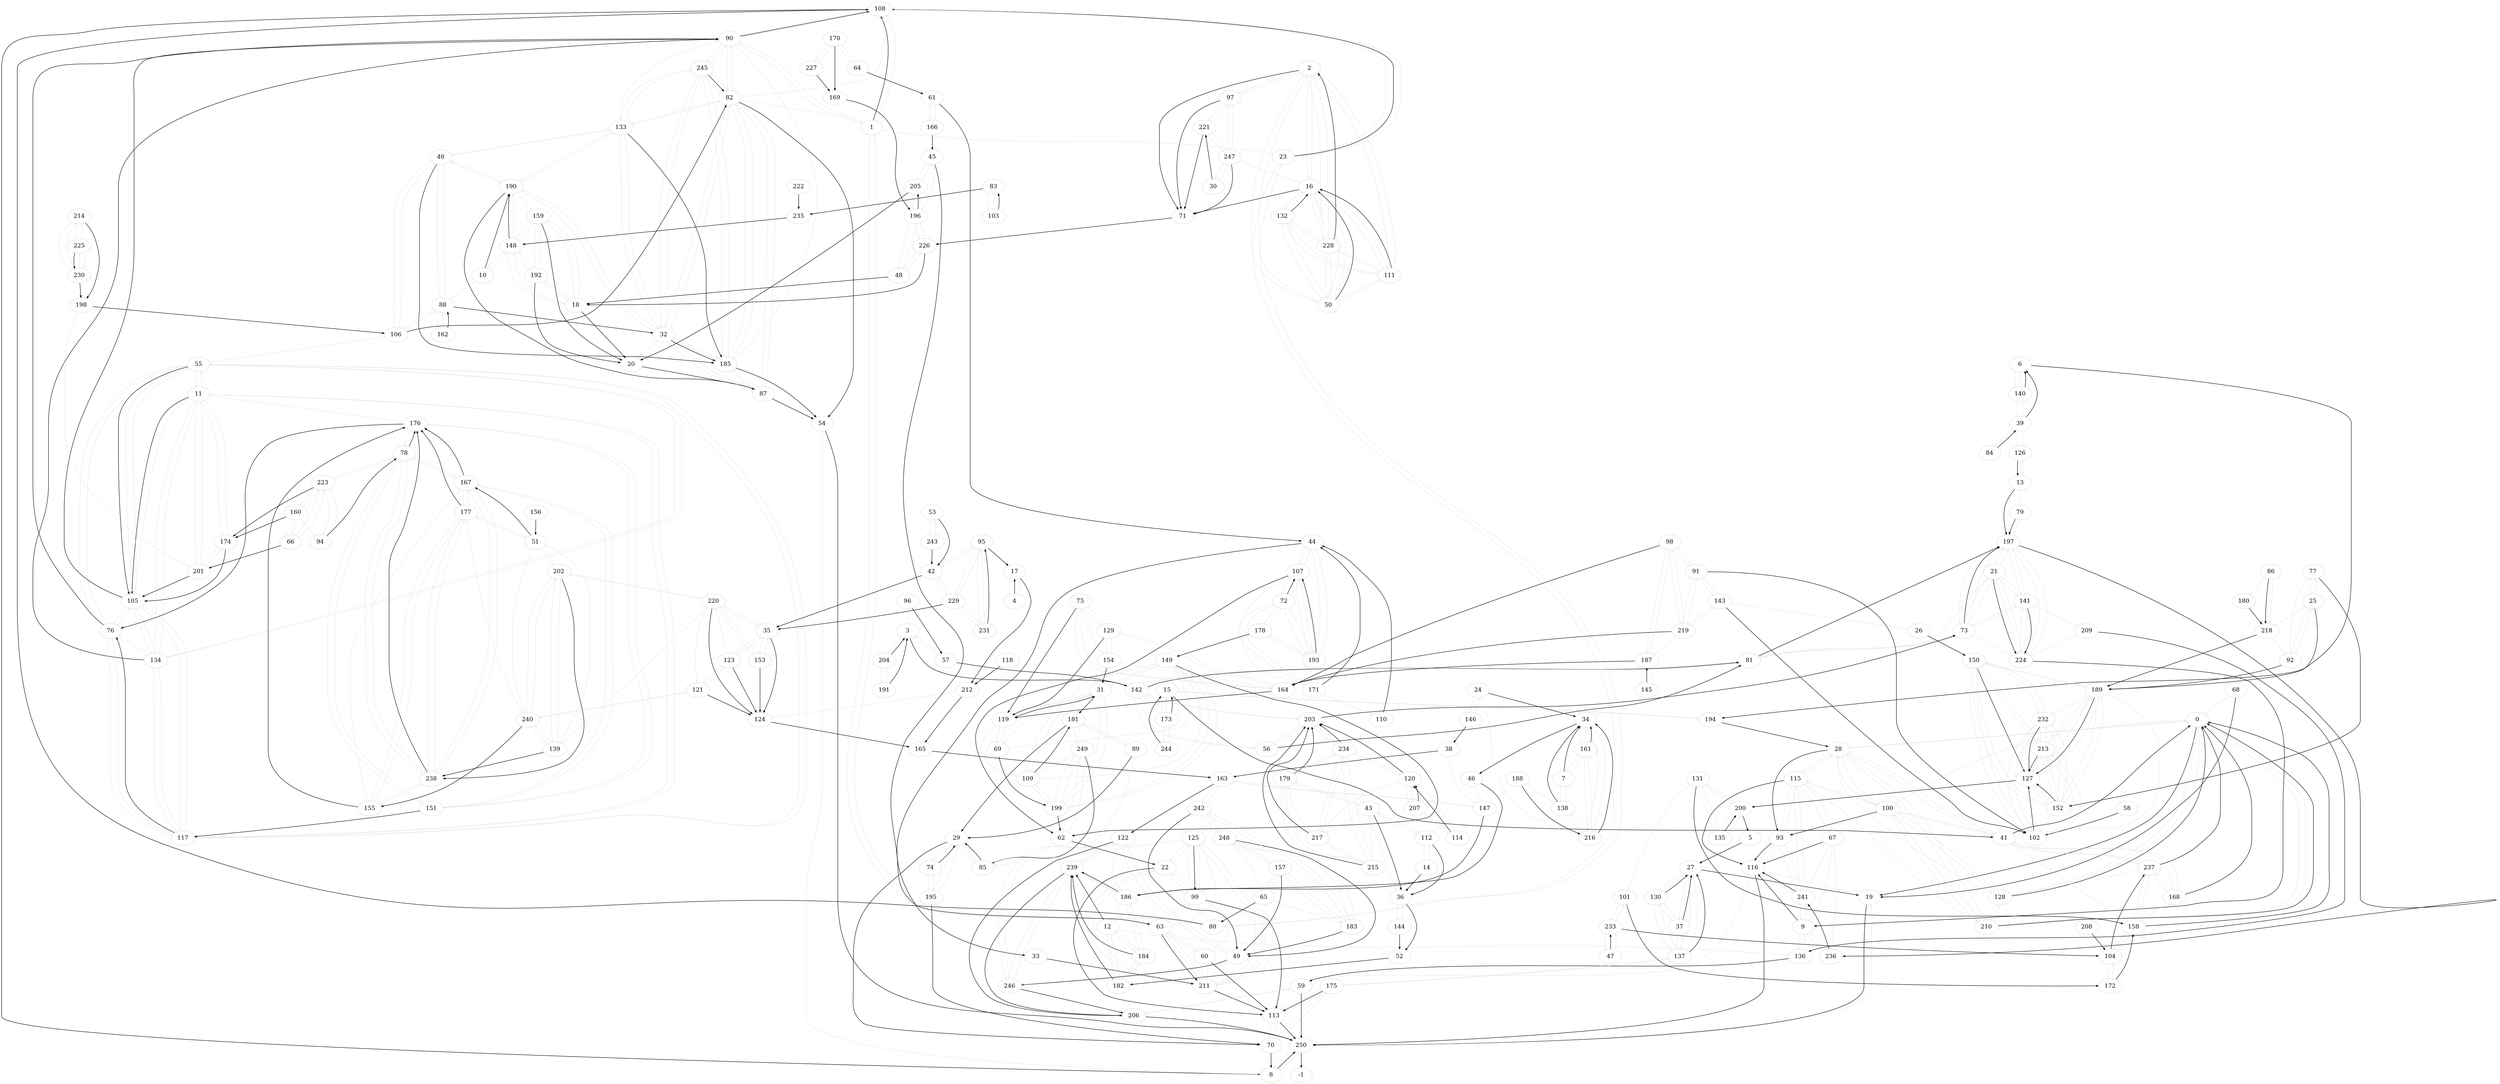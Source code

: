 digraph topology {
	graph [fontsize = 12, outputorder="edgesfirst", size="66.7,66.7"];
	node [color = "/pastel16/3", penwidth = 1];
	edge [fontsize = 10, arrowsize = 0.5];
	0 [label = "0", pos="45.6667,32.3333!"]
	0 -> 19 [color=black, ]
	28 -> 0 [color=lightgrey, arrowhead=empty, penwidth=0.5, label=""]
	68 -> 0 [color=lightgrey, arrowhead=empty, penwidth=0.5, label=""]
	100 -> 0 [color=lightgrey, arrowhead=empty, penwidth=0.5, label=""]
	128 -> 0 [color=lightgrey, arrowhead=empty, penwidth=0.5, label=""]
	210 -> 0 [color=lightgrey, arrowhead=empty, penwidth=0.5, label=""]
	1 [label = "1", pos="21.6667,30.6667!"]
	1 -> 108 [color=black, ]
	80 -> 1 [color=lightgrey, arrowhead=empty, penwidth=0.5, label=""]
	82 -> 1 [color=lightgrey, arrowhead=empty, penwidth=0.5, label=""]
	90 -> 1 [color=lightgrey, arrowhead=empty, penwidth=0.5, label=""]
	2 [label = "2", pos="3.66667,60!"]
	2 -> 71 [color=black, ]
	16 -> 2 [color=lightgrey, arrowhead=empty, penwidth=0.5, label=""]
	50 -> 2 [color=lightgrey, arrowhead=empty, penwidth=0.5, label=""]
	97 -> 2 [color=lightgrey, arrowhead=empty, penwidth=0.5, label=""]
	111 -> 2 [color=lightgrey, arrowhead=empty, penwidth=0.5, label=""]
	228 -> 2 [color=lightgrey, arrowhead=empty, penwidth=0.5, label=""]
	3 [label = "3", pos="61.3333,7.66667!"]
	3 -> 142 [color=black, ]
	57 -> 3 [color=lightgrey, arrowhead=empty, penwidth=0.5, label=""]
	96 -> 3 [color=lightgrey, arrowhead=empty, penwidth=0.5, label=""]
	4 [label = "4", pos="14.3333,1.33333!"]
	4 -> 17 [color=black, ]
	17 -> 4 [color=lightgrey, arrowhead=empty, penwidth=0.5, label=""]
	5 [label = "5", pos="48.6667,41.3333!"]
	5 -> 27 [color=black, ]
	6 [label = "6", pos="56.6667,21.3333!"]
	6 -> 194 [color=black, ]
	140 -> 6 [color=lightgrey, arrowhead=empty, penwidth=0.5, label=""]
	7 [label = "7", pos="33.6667,2.33333!"]
	7 -> 34 [color=black, ]
	138 -> 7 [color=lightgrey, arrowhead=empty, penwidth=0.5, label=""]
	161 -> 7 [color=lightgrey, arrowhead=empty, penwidth=0.5, label=""]
	8 [label = "8", pos="31.6667,34.6667!"]
	8 -> 250 [color=black, ]
	54 -> 8 [color=lightgrey, arrowhead=empty, penwidth=0.5, label=""]
	250 -> 8 [color=lightgrey, arrowhead=empty, penwidth=0.5, label=""]
	9 [label = "9", pos="42.6667,22.3333!"]
	9 -> 116 [color=black, ]
	67 -> 9 [color=lightgrey, arrowhead=empty, penwidth=0.5, label=""]
	136 -> 9 [color=lightgrey, arrowhead=empty, penwidth=0.5, label=""]
	236 -> 9 [color=lightgrey, arrowhead=empty, penwidth=0.5, label=""]
	241 -> 9 [color=lightgrey, arrowhead=empty, penwidth=0.5, label=""]
	10 [label = "10", pos="11.6667,43.6667!"]
	10 -> 190 [color=black, ]
	148 -> 10 [color=lightgrey, arrowhead=empty, penwidth=0.5, label=""]
	11 [label = "11", pos="11,30.3333!"]
	11 -> 105 [color=black, ]
	55 -> 11 [color=lightgrey, arrowhead=empty, penwidth=0.5, label=""]
	117 -> 11 [color=lightgrey, arrowhead=empty, penwidth=0.5, label=""]
	134 -> 11 [color=lightgrey, arrowhead=empty, penwidth=0.5, label=""]
	174 -> 11 [color=lightgrey, arrowhead=empty, penwidth=0.5, label=""]
	201 -> 11 [color=lightgrey, arrowhead=empty, penwidth=0.5, label=""]
	12 [label = "12", pos="36.3333,19.3333!"]
	12 -> 239 [color=black, ]
	182 -> 12 [color=lightgrey, arrowhead=empty, penwidth=0.5, label=""]
	184 -> 12 [color=lightgrey, arrowhead=empty, penwidth=0.5, label=""]
	186 -> 12 [color=lightgrey, arrowhead=empty, penwidth=0.5, label=""]
	13 [label = "13", pos="56,15.6667!"]
	13 -> 197 [color=black, ]
	126 -> 13 [color=lightgrey, arrowhead=empty, penwidth=0.5, label=""]
	14 [label = "14", pos="44,0.333333!"]
	14 -> 36 [color=black, ]
	112 -> 14 [color=lightgrey, arrowhead=empty, penwidth=0.5, label=""]
	15 [label = "15", pos="56,27.6667!"]
	15 -> 41 [color=black, ]
	173 -> 15 [color=lightgrey, arrowhead=empty, penwidth=0.5, label=""]
	194 -> 15 [color=lightgrey, arrowhead=empty, penwidth=0.5, label=""]
	16 [label = "16", pos="4,61.3333!"]
	16 -> 71 [color=black, ]
	2 -> 16 [color=lightgrey, arrowhead=empty, penwidth=0.5, label=""]
	50 -> 16 [color=lightgrey, arrowhead=empty, penwidth=0.5, label=""]
	111 -> 16 [color=lightgrey, arrowhead=empty, penwidth=0.5, label=""]
	132 -> 16 [color=lightgrey, arrowhead=empty, penwidth=0.5, label=""]
	228 -> 16 [color=lightgrey, arrowhead=empty, penwidth=0.5, label=""]
	247 -> 16 [color=lightgrey, arrowhead=empty, penwidth=0.5, label=""]
	17 [label = "17", pos="14.3333,4.33333!"]
	17 -> 212 [color=black, ]
	4 -> 17 [color=lightgrey, arrowhead=empty, penwidth=0.5, label=""]
	18 [label = "18", pos="16.6667,45.6667!"]
	18 -> 20 [color=black, ]
	148 -> 18 [color=lightgrey, arrowhead=empty, penwidth=0.5, label=""]
	159 -> 18 [color=lightgrey, arrowhead=empty, penwidth=0.5, label=""]
	192 -> 18 [color=lightgrey, arrowhead=empty, penwidth=0.5, label=""]
	19 [label = "19", pos="38,33.3333!"]
	19 -> 250 [color=black, ]
	116 -> 19 [color=lightgrey, arrowhead=empty, penwidth=0.5, label=""]
	250 -> 19 [color=lightgrey, arrowhead=empty, penwidth=0.5, label=""]
	20 [label = "20", pos="20.6667,42.6667!"]
	20 -> 87 [color=black, ]
	32 -> 20 [color=lightgrey, arrowhead=empty, penwidth=0.5, label=""]
	21 [label = "21", pos="48,14!"]
	21 -> 224 [color=black, ]
	73 -> 21 [color=lightgrey, arrowhead=empty, penwidth=0.5, label=""]
	81 -> 21 [color=lightgrey, arrowhead=empty, penwidth=0.5, label=""]
	141 -> 21 [color=lightgrey, arrowhead=empty, penwidth=0.5, label=""]
	197 -> 21 [color=lightgrey, arrowhead=empty, penwidth=0.5, label=""]
	224 -> 21 [color=lightgrey, arrowhead=empty, penwidth=0.5, label=""]
	22 [label = "22", pos="31.6667,47.6667!"]
	22 -> 113 [color=black, ]
	99 -> 22 [color=lightgrey, arrowhead=empty, penwidth=0.5, label=""]
	125 -> 22 [color=lightgrey, arrowhead=empty, penwidth=0.5, label=""]
	211 -> 22 [color=lightgrey, arrowhead=empty, penwidth=0.5, label=""]
	23 [label = "23", pos="25,30!"]
	23 -> 108 [color=black, ]
	1 -> 23 [color=lightgrey, arrowhead=empty, penwidth=0.5, label=""]
	80 -> 23 [color=lightgrey, arrowhead=empty, penwidth=0.5, label=""]
	108 -> 23 [color=lightgrey, arrowhead=empty, penwidth=0.5, label=""]
	24 [label = "24", pos="26,4.33333!"]
	24 -> 34 [color=black, ]
	146 -> 24 [color=lightgrey, arrowhead=empty, penwidth=0.5, label=""]
	25 [label = "25", pos="64.3333,54!"]
	25 -> 189 [color=black, ]
	77 -> 25 [color=lightgrey, arrowhead=empty, penwidth=0.5, label=""]
	92 -> 25 [color=lightgrey, arrowhead=empty, penwidth=0.5, label=""]
	26 [label = "26", pos="57,59.3333!"]
	26 -> 150 [color=black, ]
	143 -> 26 [color=lightgrey, arrowhead=empty, penwidth=0.5, label=""]
	27 [label = "27", pos="41.3333,39!"]
	27 -> 19 [color=black, ]
	130 -> 27 [color=lightgrey, arrowhead=empty, penwidth=0.5, label=""]
	137 -> 27 [color=lightgrey, arrowhead=empty, penwidth=0.5, label=""]
	28 [label = "28", pos="47,29!"]
	28 -> 93 [color=black, ]
	0 -> 28 [color=lightgrey, arrowhead=empty, penwidth=0.5, label=""]
	41 -> 28 [color=lightgrey, arrowhead=empty, penwidth=0.5, label=""]
	100 -> 28 [color=lightgrey, arrowhead=empty, penwidth=0.5, label=""]
	115 -> 28 [color=lightgrey, arrowhead=empty, penwidth=0.5, label=""]
	128 -> 28 [color=lightgrey, arrowhead=empty, penwidth=0.5, label=""]
	210 -> 28 [color=lightgrey, arrowhead=empty, penwidth=0.5, label=""]
	29 [label = "29", pos="37.3333,47.3333!"]
	29 -> 70 [color=black, ]
	74 -> 29 [color=lightgrey, arrowhead=empty, penwidth=0.5, label=""]
	85 -> 29 [color=lightgrey, arrowhead=empty, penwidth=0.5, label=""]
	195 -> 29 [color=lightgrey, arrowhead=empty, penwidth=0.5, label=""]
	30 [label = "30", pos="7,66!"]
	30 -> 221 [color=black, ]
	247 -> 30 [color=lightgrey, arrowhead=empty, penwidth=0.5, label=""]
	31 [label = "31", pos="38.6667,59.6667!"]
	31 -> 181 [color=black, ]
	109 -> 31 [color=lightgrey, arrowhead=empty, penwidth=0.5, label=""]
	119 -> 31 [color=lightgrey, arrowhead=empty, penwidth=0.5, label=""]
	149 -> 31 [color=lightgrey, arrowhead=empty, penwidth=0.5, label=""]
	199 -> 31 [color=lightgrey, arrowhead=empty, penwidth=0.5, label=""]
	32 [label = "32", pos="19.6667,38!"]
	32 -> 185 [color=black, ]
	82 -> 32 [color=lightgrey, arrowhead=empty, penwidth=0.5, label=""]
	87 -> 32 [color=lightgrey, arrowhead=empty, penwidth=0.5, label=""]
	133 -> 32 [color=lightgrey, arrowhead=empty, penwidth=0.5, label=""]
	185 -> 32 [color=lightgrey, arrowhead=empty, penwidth=0.5, label=""]
	190 -> 32 [color=lightgrey, arrowhead=empty, penwidth=0.5, label=""]
	245 -> 32 [color=lightgrey, arrowhead=empty, penwidth=0.5, label=""]
	33 [label = "33", pos="28,52.6667!"]
	33 -> 211 [color=black, ]
	34 [label = "34", pos="31,6.66667!"]
	34 -> 46 [color=black, ]
	161 -> 34 [color=lightgrey, arrowhead=empty, penwidth=0.5, label=""]
	216 -> 34 [color=lightgrey, arrowhead=empty, penwidth=0.5, label=""]
	35 [label = "35", pos="11,9.33333!"]
	35 -> 124 [color=black, ]
	123 -> 35 [color=lightgrey, arrowhead=empty, penwidth=0.5, label=""]
	153 -> 35 [color=lightgrey, arrowhead=empty, penwidth=0.5, label=""]
	220 -> 35 [color=lightgrey, arrowhead=empty, penwidth=0.5, label=""]
	36 [label = "36", pos="44.6667,5!"]
	36 -> 52 [color=black, ]
	43 -> 36 [color=lightgrey, arrowhead=empty, penwidth=0.5, label=""]
	144 -> 36 [color=lightgrey, arrowhead=empty, penwidth=0.5, label=""]
	37 [label = "37", pos="42.6667,41.6667!"]
	37 -> 27 [color=black, ]
	27 -> 37 [color=lightgrey, arrowhead=empty, penwidth=0.5, label=""]
	130 -> 37 [color=lightgrey, arrowhead=empty, penwidth=0.5, label=""]
	137 -> 37 [color=lightgrey, arrowhead=empty, penwidth=0.5, label=""]
	38 [label = "38", pos="24.6667,10!"]
	38 -> 163 [color=black, ]
	39 [label = "39", pos="61,18.3333!"]
	39 -> 6 [color=black, ]
	126 -> 39 [color=lightgrey, arrowhead=empty, penwidth=0.5, label=""]
	140 -> 39 [color=lightgrey, arrowhead=empty, penwidth=0.5, label=""]
	40 [label = "40", pos="15,37.3333!"]
	40 -> 185 [color=black, ]
	88 -> 40 [color=lightgrey, arrowhead=empty, penwidth=0.5, label=""]
	106 -> 40 [color=lightgrey, arrowhead=empty, penwidth=0.5, label=""]
	133 -> 40 [color=lightgrey, arrowhead=empty, penwidth=0.5, label=""]
	190 -> 40 [color=lightgrey, arrowhead=empty, penwidth=0.5, label=""]
	41 [label = "41", pos="50,30!"]
	41 -> 0 [color=black, ]
	28 -> 41 [color=lightgrey, arrowhead=empty, penwidth=0.5, label=""]
	100 -> 41 [color=lightgrey, arrowhead=empty, penwidth=0.5, label=""]
	158 -> 41 [color=lightgrey, arrowhead=empty, penwidth=0.5, label=""]
	168 -> 41 [color=lightgrey, arrowhead=empty, penwidth=0.5, label=""]
	237 -> 41 [color=lightgrey, arrowhead=empty, penwidth=0.5, label=""]
	42 [label = "42", pos="8,4.33333!"]
	42 -> 35 [color=black, ]
	95 -> 42 [color=lightgrey, arrowhead=empty, penwidth=0.5, label=""]
	229 -> 42 [color=lightgrey, arrowhead=empty, penwidth=0.5, label=""]
	43 [label = "43", pos="48.3333,2.66667!"]
	43 -> 36 [color=black, ]
	112 -> 43 [color=lightgrey, arrowhead=empty, penwidth=0.5, label=""]
	179 -> 43 [color=lightgrey, arrowhead=empty, penwidth=0.5, label=""]
	215 -> 43 [color=lightgrey, arrowhead=empty, penwidth=0.5, label=""]
	44 [label = "44", pos="28,59.3333!"]
	44 -> 33 [color=black, ]
	107 -> 44 [color=lightgrey, arrowhead=empty, penwidth=0.5, label=""]
	193 -> 44 [color=lightgrey, arrowhead=empty, penwidth=0.5, label=""]
	45 [label = "45", pos="22,52!"]
	45 -> 63 [color=black, ]
	205 -> 45 [color=lightgrey, arrowhead=empty, penwidth=0.5, label=""]
	46 [label = "46", pos="30,13.6667!"]
	46 -> 186 [color=black, ]
	47 [label = "47", pos="66,38!"]
	47 -> 233 [color=black, ]
	233 -> 47 [color=lightgrey, arrowhead=empty, penwidth=0.5, label=""]
	48 [label = "48", pos="15,52!"]
	48 -> 18 [color=black, ]
	196 -> 48 [color=lightgrey, arrowhead=empty, penwidth=0.5, label=""]
	226 -> 48 [color=lightgrey, arrowhead=empty, penwidth=0.5, label=""]
	49 [label = "49", pos="26.6667,23!"]
	49 -> 246 [color=black, ]
	122 -> 49 [color=lightgrey, arrowhead=empty, penwidth=0.5, label=""]
	50 [label = "50", pos="3,62.6667!"]
	50 -> 16 [color=black, ]
	2 -> 50 [color=lightgrey, arrowhead=empty, penwidth=0.5, label=""]
	16 -> 50 [color=lightgrey, arrowhead=empty, penwidth=0.5, label=""]
	111 -> 50 [color=lightgrey, arrowhead=empty, penwidth=0.5, label=""]
	132 -> 50 [color=lightgrey, arrowhead=empty, penwidth=0.5, label=""]
	228 -> 50 [color=lightgrey, arrowhead=empty, penwidth=0.5, label=""]
	51 [label = "51", pos="3.66667,18.6667!"]
	51 -> 167 [color=black, ]
	139 -> 51 [color=lightgrey, arrowhead=empty, penwidth=0.5, label=""]
	177 -> 51 [color=lightgrey, arrowhead=empty, penwidth=0.5, label=""]
	52 [label = "52", pos="38.6667,10!"]
	52 -> 182 [color=black, ]
	53 [label = "53", pos="0.333333,3!"]
	53 -> 42 [color=black, ]
	243 -> 53 [color=lightgrey, arrowhead=empty, penwidth=0.5, label=""]
	54 [label = "54", pos="28,36!"]
	54 -> 250 [color=black, ]
	55 [label = "55", pos="13.3333,31.6667!"]
	55 -> 105 [color=black, ]
	11 -> 55 [color=lightgrey, arrowhead=empty, penwidth=0.5, label=""]
	76 -> 55 [color=lightgrey, arrowhead=empty, penwidth=0.5, label=""]
	105 -> 55 [color=lightgrey, arrowhead=empty, penwidth=0.5, label=""]
	106 -> 55 [color=lightgrey, arrowhead=empty, penwidth=0.5, label=""]
	117 -> 55 [color=lightgrey, arrowhead=empty, penwidth=0.5, label=""]
	134 -> 55 [color=lightgrey, arrowhead=empty, penwidth=0.5, label=""]
	56 [label = "56", pos="55.6667,9!"]
	56 -> 81 [color=black, ]
	142 -> 56 [color=lightgrey, arrowhead=empty, penwidth=0.5, label=""]
	203 -> 56 [color=lightgrey, arrowhead=empty, penwidth=0.5, label=""]
	57 [label = "57", pos="60,10!"]
	57 -> 142 [color=black, ]
	3 -> 57 [color=lightgrey, arrowhead=empty, penwidth=0.5, label=""]
	58 [label = "58", pos="50,51.3333!"]
	58 -> 102 [color=black, ]
	59 [label = "59", pos="34.3333,28!"]
	59 -> 250 [color=black, ]
	116 -> 59 [color=lightgrey, arrowhead=empty, penwidth=0.5, label=""]
	206 -> 59 [color=lightgrey, arrowhead=empty, penwidth=0.5, label=""]
	60 [label = "60", pos="28.3333,44.3333!"]
	60 -> 113 [color=black, ]
	63 -> 60 [color=lightgrey, arrowhead=empty, penwidth=0.5, label=""]
	211 -> 60 [color=lightgrey, arrowhead=empty, penwidth=0.5, label=""]
	61 [label = "61", pos="23.3333,61!"]
	61 -> 44 [color=black, ]
	166 -> 61 [color=lightgrey, arrowhead=empty, penwidth=0.5, label=""]
	62 [label = "62", pos="33.6667,54.6667!"]
	62 -> 22 [color=black, ]
	249 -> 62 [color=lightgrey, arrowhead=empty, penwidth=0.5, label=""]
	63 [label = "63", pos="27.6667,47.6667!"]
	63 -> 211 [color=black, ]
	60 -> 63 [color=lightgrey, arrowhead=empty, penwidth=0.5, label=""]
	99 -> 63 [color=lightgrey, arrowhead=empty, penwidth=0.5, label=""]
	211 -> 63 [color=lightgrey, arrowhead=empty, penwidth=0.5, label=""]
	64 [label = "64", pos="18,66!"]
	64 -> 61 [color=black, ]
	170 -> 64 [color=lightgrey, arrowhead=empty, penwidth=0.5, label=""]
	65 [label = "65", pos="20,24.3333!"]
	65 -> 80 [color=black, ]
	157 -> 65 [color=lightgrey, arrowhead=empty, penwidth=0.5, label=""]
	66 [label = "66", pos="3.33333,31!"]
	66 -> 201 [color=black, ]
	160 -> 66 [color=lightgrey, arrowhead=empty, penwidth=0.5, label=""]
	223 -> 66 [color=lightgrey, arrowhead=empty, penwidth=0.5, label=""]
	67 [label = "67", pos="45,24.6667!"]
	67 -> 116 [color=black, ]
	115 -> 67 [color=lightgrey, arrowhead=empty, penwidth=0.5, label=""]
	68 [label = "68", pos="42.6667,35.3333!"]
	68 -> 19 [color=black, ]
	69 [label = "69", pos="38,64!"]
	69 -> 199 [color=black, ]
	31 -> 69 [color=lightgrey, arrowhead=empty, penwidth=0.5, label=""]
	119 -> 69 [color=lightgrey, arrowhead=empty, penwidth=0.5, label=""]
	70 [label = "70", pos="35,42!"]
	70 -> 8 [color=black, ]
	113 -> 70 [color=lightgrey, arrowhead=empty, penwidth=0.5, label=""]
	175 -> 70 [color=lightgrey, arrowhead=empty, penwidth=0.5, label=""]
	71 [label = "71", pos="10.3333,57.3333!"]
	71 -> 226 [color=black, ]
	72 [label = "72", pos="30,64!"]
	72 -> 107 [color=black, ]
	107 -> 72 [color=lightgrey, arrowhead=empty, penwidth=0.5, label=""]
	171 -> 72 [color=lightgrey, arrowhead=empty, penwidth=0.5, label=""]
	178 -> 72 [color=lightgrey, arrowhead=empty, penwidth=0.5, label=""]
	193 -> 72 [color=lightgrey, arrowhead=empty, penwidth=0.5, label=""]
	73 [label = "73", pos="50.6667,14.6667!"]
	73 -> 197 [color=black, ]
	21 -> 73 [color=lightgrey, arrowhead=empty, penwidth=0.5, label=""]
	81 -> 73 [color=lightgrey, arrowhead=empty, penwidth=0.5, label=""]
	141 -> 73 [color=lightgrey, arrowhead=empty, penwidth=0.5, label=""]
	197 -> 73 [color=lightgrey, arrowhead=empty, penwidth=0.5, label=""]
	74 [label = "74", pos="40.3333,48.3333!"]
	74 -> 29 [color=black, ]
	29 -> 74 [color=lightgrey, arrowhead=empty, penwidth=0.5, label=""]
	195 -> 74 [color=lightgrey, arrowhead=empty, penwidth=0.5, label=""]
	75 [label = "75", pos="46.6667,64!"]
	75 -> 119 [color=black, ]
	129 -> 75 [color=lightgrey, arrowhead=empty, penwidth=0.5, label=""]
	164 -> 75 [color=lightgrey, arrowhead=empty, penwidth=0.5, label=""]
	76 [label = "76", pos="16,30.6667!"]
	76 -> 90 [color=black, ]
	55 -> 76 [color=lightgrey, arrowhead=empty, penwidth=0.5, label=""]
	105 -> 76 [color=lightgrey, arrowhead=empty, penwidth=0.5, label=""]
	117 -> 76 [color=lightgrey, arrowhead=empty, penwidth=0.5, label=""]
	134 -> 76 [color=lightgrey, arrowhead=empty, penwidth=0.5, label=""]
	77 [label = "77", pos="66.3333,51!"]
	77 -> 152 [color=black, ]
	25 -> 77 [color=lightgrey, arrowhead=empty, penwidth=0.5, label=""]
	92 -> 77 [color=lightgrey, arrowhead=empty, penwidth=0.5, label=""]
	78 [label = "78", pos="5.66667,25.3333!"]
	78 -> 176 [color=black, ]
	151 -> 78 [color=lightgrey, arrowhead=empty, penwidth=0.5, label=""]
	167 -> 78 [color=lightgrey, arrowhead=empty, penwidth=0.5, label=""]
	176 -> 78 [color=lightgrey, arrowhead=empty, penwidth=0.5, label=""]
	223 -> 78 [color=lightgrey, arrowhead=empty, penwidth=0.5, label=""]
	238 -> 78 [color=lightgrey, arrowhead=empty, penwidth=0.5, label=""]
	79 [label = "79", pos="53.3333,18.6667!"]
	79 -> 197 [color=black, ]
	13 -> 79 [color=lightgrey, arrowhead=empty, penwidth=0.5, label=""]
	80 [label = "80", pos="23,29.3333!"]
	80 -> 108 [color=black, ]
	1 -> 80 [color=lightgrey, arrowhead=empty, penwidth=0.5, label=""]
	23 -> 80 [color=lightgrey, arrowhead=empty, penwidth=0.5, label=""]
	81 [label = "81", pos="52,13!"]
	81 -> 197 [color=black, ]
	73 -> 81 [color=lightgrey, arrowhead=empty, penwidth=0.5, label=""]
	142 -> 81 [color=lightgrey, arrowhead=empty, penwidth=0.5, label=""]
	82 [label = "82", pos="21.6667,35!"]
	82 -> 54 [color=black, ]
	32 -> 82 [color=lightgrey, arrowhead=empty, penwidth=0.5, label=""]
	87 -> 82 [color=lightgrey, arrowhead=empty, penwidth=0.5, label=""]
	90 -> 82 [color=lightgrey, arrowhead=empty, penwidth=0.5, label=""]
	133 -> 82 [color=lightgrey, arrowhead=empty, penwidth=0.5, label=""]
	185 -> 82 [color=lightgrey, arrowhead=empty, penwidth=0.5, label=""]
	245 -> 82 [color=lightgrey, arrowhead=empty, penwidth=0.5, label=""]
	83 [label = "83", pos="1.66667,52!"]
	83 -> 235 [color=black, ]
	103 -> 83 [color=lightgrey, arrowhead=empty, penwidth=0.5, label=""]
	84 [label = "84", pos="65.6667,16!"]
	84 -> 39 [color=black, ]
	39 -> 84 [color=lightgrey, arrowhead=empty, penwidth=0.5, label=""]
	85 [label = "85", pos="36,50.3333!"]
	85 -> 29 [color=black, ]
	29 -> 85 [color=lightgrey, arrowhead=empty, penwidth=0.5, label=""]
	89 -> 85 [color=lightgrey, arrowhead=empty, penwidth=0.5, label=""]
	125 -> 85 [color=lightgrey, arrowhead=empty, penwidth=0.5, label=""]
	86 [label = "86", pos="61.6667,60.6667!"]
	86 -> 218 [color=black, ]
	87 [label = "87", pos="23,37.6667!"]
	87 -> 54 [color=black, ]
	32 -> 87 [color=lightgrey, arrowhead=empty, penwidth=0.5, label=""]
	82 -> 87 [color=lightgrey, arrowhead=empty, penwidth=0.5, label=""]
	185 -> 87 [color=lightgrey, arrowhead=empty, penwidth=0.5, label=""]
	88 [label = "88", pos="12.6667,39.3333!"]
	88 -> 32 [color=black, ]
	10 -> 88 [color=lightgrey, arrowhead=empty, penwidth=0.5, label=""]
	40 -> 88 [color=lightgrey, arrowhead=empty, penwidth=0.5, label=""]
	106 -> 88 [color=lightgrey, arrowhead=empty, penwidth=0.5, label=""]
	162 -> 88 [color=lightgrey, arrowhead=empty, penwidth=0.5, label=""]
	89 [label = "89", pos="38.6667,52.6667!"]
	89 -> 29 [color=black, ]
	181 -> 89 [color=lightgrey, arrowhead=empty, penwidth=0.5, label=""]
	90 [label = "90", pos="21.3333,33.6667!"]
	90 -> 108 [color=black, ]
	1 -> 90 [color=lightgrey, arrowhead=empty, penwidth=0.5, label=""]
	82 -> 90 [color=lightgrey, arrowhead=empty, penwidth=0.5, label=""]
	108 -> 90 [color=lightgrey, arrowhead=empty, penwidth=0.5, label=""]
	133 -> 90 [color=lightgrey, arrowhead=empty, penwidth=0.5, label=""]
	245 -> 90 [color=lightgrey, arrowhead=empty, penwidth=0.5, label=""]
	91 [label = "91", pos="52,58.3333!"]
	91 -> 102 [color=black, ]
	98 -> 91 [color=lightgrey, arrowhead=empty, penwidth=0.5, label=""]
	143 -> 91 [color=lightgrey, arrowhead=empty, penwidth=0.5, label=""]
	219 -> 91 [color=lightgrey, arrowhead=empty, penwidth=0.5, label=""]
	92 [label = "92", pos="64.3333,54.3333!"]
	92 -> 189 [color=black, ]
	25 -> 92 [color=lightgrey, arrowhead=empty, penwidth=0.5, label=""]
	218 -> 92 [color=lightgrey, arrowhead=empty, penwidth=0.5, label=""]
	93 [label = "93", pos="41.3333,28.6667!"]
	93 -> 116 [color=black, ]
	115 -> 93 [color=lightgrey, arrowhead=empty, penwidth=0.5, label=""]
	116 -> 93 [color=lightgrey, arrowhead=empty, penwidth=0.5, label=""]
	241 -> 93 [color=lightgrey, arrowhead=empty, penwidth=0.5, label=""]
	94 [label = "94", pos="1.33333,24.3333!"]
	94 -> 78 [color=black, ]
	160 -> 94 [color=lightgrey, arrowhead=empty, penwidth=0.5, label=""]
	223 -> 94 [color=lightgrey, arrowhead=empty, penwidth=0.5, label=""]
	95 [label = "95", pos="7.33333,2.33333!"]
	95 -> 17 [color=black, ]
	42 -> 95 [color=lightgrey, arrowhead=empty, penwidth=0.5, label=""]
	229 -> 95 [color=lightgrey, arrowhead=empty, penwidth=0.5, label=""]
	231 -> 95 [color=lightgrey, arrowhead=empty, penwidth=0.5, label=""]
	96 [label = "96", pos="65.3333,8.33333!"]
	96 -> 57 [color=black, ]
	97 [label = "97", pos="7.33333,60.6667!"]
	97 -> 71 [color=black, ]
	2 -> 97 [color=lightgrey, arrowhead=empty, penwidth=0.5, label=""]
	221 -> 97 [color=lightgrey, arrowhead=empty, penwidth=0.5, label=""]
	247 -> 97 [color=lightgrey, arrowhead=empty, penwidth=0.5, label=""]
	98 [label = "98", pos="51,61.3333!"]
	98 -> 164 [color=black, ]
	91 -> 98 [color=lightgrey, arrowhead=empty, penwidth=0.5, label=""]
	187 -> 98 [color=lightgrey, arrowhead=empty, penwidth=0.5, label=""]
	219 -> 98 [color=lightgrey, arrowhead=empty, penwidth=0.5, label=""]
	99 [label = "99", pos="31,47.3333!"]
	99 -> 113 [color=black, ]
	22 -> 99 [color=lightgrey, arrowhead=empty, penwidth=0.5, label=""]
	60 -> 99 [color=lightgrey, arrowhead=empty, penwidth=0.5, label=""]
	63 -> 99 [color=lightgrey, arrowhead=empty, penwidth=0.5, label=""]
	125 -> 99 [color=lightgrey, arrowhead=empty, penwidth=0.5, label=""]
	211 -> 99 [color=lightgrey, arrowhead=empty, penwidth=0.5, label=""]
	100 [label = "100", pos="47,29!"]
	100 -> 93 [color=black, ]
	28 -> 100 [color=lightgrey, arrowhead=empty, penwidth=0.5, label=""]
	41 -> 100 [color=lightgrey, arrowhead=empty, penwidth=0.5, label=""]
	115 -> 100 [color=lightgrey, arrowhead=empty, penwidth=0.5, label=""]
	128 -> 100 [color=lightgrey, arrowhead=empty, penwidth=0.5, label=""]
	210 -> 100 [color=lightgrey, arrowhead=empty, penwidth=0.5, label=""]
	101 [label = "101", pos="61.3333,38.6667!"]
	101 -> 172 [color=black, ]
	131 -> 101 [color=lightgrey, arrowhead=empty, penwidth=0.5, label=""]
	233 -> 101 [color=lightgrey, arrowhead=empty, penwidth=0.5, label=""]
	102 [label = "102", pos="56,52.6667!"]
	102 -> 127 [color=black, ]
	150 -> 102 [color=lightgrey, arrowhead=empty, penwidth=0.5, label=""]
	152 -> 102 [color=lightgrey, arrowhead=empty, penwidth=0.5, label=""]
	213 -> 102 [color=lightgrey, arrowhead=empty, penwidth=0.5, label=""]
	232 -> 102 [color=lightgrey, arrowhead=empty, penwidth=0.5, label=""]
	103 [label = "103", pos="3.66667,54.3333!"]
	103 -> 83 [color=black, ]
	83 -> 103 [color=lightgrey, arrowhead=empty, penwidth=0.5, label=""]
	104 [label = "104", pos="56,34.6667!"]
	104 -> 237 [color=black, ]
	158 -> 104 [color=lightgrey, arrowhead=empty, penwidth=0.5, label=""]
	172 -> 104 [color=lightgrey, arrowhead=empty, penwidth=0.5, label=""]
	105 [label = "105", pos="15,31!"]
	105 -> 90 [color=black, ]
	11 -> 105 [color=lightgrey, arrowhead=empty, penwidth=0.5, label=""]
	55 -> 105 [color=lightgrey, arrowhead=empty, penwidth=0.5, label=""]
	76 -> 105 [color=lightgrey, arrowhead=empty, penwidth=0.5, label=""]
	117 -> 105 [color=lightgrey, arrowhead=empty, penwidth=0.5, label=""]
	134 -> 105 [color=lightgrey, arrowhead=empty, penwidth=0.5, label=""]
	106 [label = "106", pos="14,35.6667!"]
	106 -> 82 [color=black, ]
	40 -> 106 [color=lightgrey, arrowhead=empty, penwidth=0.5, label=""]
	88 -> 106 [color=lightgrey, arrowhead=empty, penwidth=0.5, label=""]
	107 [label = "107", pos="29.6667,61.3333!"]
	107 -> 62 [color=black, ]
	44 -> 107 [color=lightgrey, arrowhead=empty, penwidth=0.5, label=""]
	72 -> 107 [color=lightgrey, arrowhead=empty, penwidth=0.5, label=""]
	171 -> 107 [color=lightgrey, arrowhead=empty, penwidth=0.5, label=""]
	193 -> 107 [color=lightgrey, arrowhead=empty, penwidth=0.5, label=""]
	108 [label = "108", pos="25,33.3333!"]
	108 -> 8 [color=black, ]
	1 -> 108 [color=lightgrey, arrowhead=empty, penwidth=0.5, label=""]
	23 -> 108 [color=lightgrey, arrowhead=empty, penwidth=0.5, label=""]
	82 -> 108 [color=lightgrey, arrowhead=empty, penwidth=0.5, label=""]
	90 -> 108 [color=lightgrey, arrowhead=empty, penwidth=0.5, label=""]
	109 [label = "109", pos="38,59!"]
	109 -> 181 [color=black, ]
	31 -> 109 [color=lightgrey, arrowhead=empty, penwidth=0.5, label=""]
	119 -> 109 [color=lightgrey, arrowhead=empty, penwidth=0.5, label=""]
	199 -> 109 [color=lightgrey, arrowhead=empty, penwidth=0.5, label=""]
	249 -> 109 [color=lightgrey, arrowhead=empty, penwidth=0.5, label=""]
	110 [label = "110", pos="24.3333,65.3333!"]
	110 -> 44 [color=black, ]
	171 -> 110 [color=lightgrey, arrowhead=empty, penwidth=0.5, label=""]
	111 [label = "111", pos="2,61.6667!"]
	111 -> 16 [color=black, ]
	2 -> 111 [color=lightgrey, arrowhead=empty, penwidth=0.5, label=""]
	16 -> 111 [color=lightgrey, arrowhead=empty, penwidth=0.5, label=""]
	50 -> 111 [color=lightgrey, arrowhead=empty, penwidth=0.5, label=""]
	132 -> 111 [color=lightgrey, arrowhead=empty, penwidth=0.5, label=""]
	228 -> 111 [color=lightgrey, arrowhead=empty, penwidth=0.5, label=""]
	112 [label = "112", pos="47,0.666667!"]
	112 -> 36 [color=black, ]
	14 -> 112 [color=lightgrey, arrowhead=empty, penwidth=0.5, label=""]
	43 -> 112 [color=lightgrey, arrowhead=empty, penwidth=0.5, label=""]
	113 [label = "113", pos="33,41!"]
	113 -> 250 [color=black, ]
	70 -> 113 [color=lightgrey, arrowhead=empty, penwidth=0.5, label=""]
	175 -> 113 [color=lightgrey, arrowhead=empty, penwidth=0.5, label=""]
	114 [label = "114", pos="59.3333,1.33333!"]
	114 -> 120 [color=black, ]
	207 -> 114 [color=lightgrey, arrowhead=empty, penwidth=0.5, label=""]
	115 [label = "115", pos="44,27.3333!"]
	115 -> 116 [color=black, ]
	28 -> 115 [color=lightgrey, arrowhead=empty, penwidth=0.5, label=""]
	67 -> 115 [color=lightgrey, arrowhead=empty, penwidth=0.5, label=""]
	93 -> 115 [color=lightgrey, arrowhead=empty, penwidth=0.5, label=""]
	100 -> 115 [color=lightgrey, arrowhead=empty, penwidth=0.5, label=""]
	241 -> 115 [color=lightgrey, arrowhead=empty, penwidth=0.5, label=""]
	116 [label = "116", pos="38.6667,28.3333!"]
	116 -> 250 [color=black, ]
	93 -> 116 [color=lightgrey, arrowhead=empty, penwidth=0.5, label=""]
	117 [label = "117", pos="14,29.6667!"]
	117 -> 76 [color=black, ]
	11 -> 117 [color=lightgrey, arrowhead=empty, penwidth=0.5, label=""]
	55 -> 117 [color=lightgrey, arrowhead=empty, penwidth=0.5, label=""]
	76 -> 117 [color=lightgrey, arrowhead=empty, penwidth=0.5, label=""]
	105 -> 117 [color=lightgrey, arrowhead=empty, penwidth=0.5, label=""]
	134 -> 117 [color=lightgrey, arrowhead=empty, penwidth=0.5, label=""]
	118 [label = "118", pos="19,2.66667!"]
	118 -> 212 [color=black, ]
	119 [label = "119", pos="40,63!"]
	119 -> 31 [color=black, ]
	31 -> 119 [color=lightgrey, arrowhead=empty, penwidth=0.5, label=""]
	69 -> 119 [color=lightgrey, arrowhead=empty, penwidth=0.5, label=""]
	120 [label = "120", pos="56.3333,2.66667!"]
	120 -> 203 [color=black, ]
	114 -> 120 [color=lightgrey, arrowhead=empty, penwidth=0.5, label=""]
	207 -> 120 [color=lightgrey, arrowhead=empty, penwidth=0.5, label=""]
	234 -> 120 [color=lightgrey, arrowhead=empty, penwidth=0.5, label=""]
	121 [label = "121", pos="10,15!"]
	121 -> 124 [color=black, ]
	123 -> 121 [color=lightgrey, arrowhead=empty, penwidth=0.5, label=""]
	220 -> 121 [color=lightgrey, arrowhead=empty, penwidth=0.5, label=""]
	240 -> 121 [color=lightgrey, arrowhead=empty, penwidth=0.5, label=""]
	122 [label = "122", pos="29.6667,22.6667!"]
	122 -> 206 [color=black, ]
	49 -> 122 [color=lightgrey, arrowhead=empty, penwidth=0.5, label=""]
	239 -> 122 [color=lightgrey, arrowhead=empty, penwidth=0.5, label=""]
	246 -> 122 [color=lightgrey, arrowhead=empty, penwidth=0.5, label=""]
	123 [label = "123", pos="11,13!"]
	123 -> 124 [color=black, ]
	35 -> 123 [color=lightgrey, arrowhead=empty, penwidth=0.5, label=""]
	121 -> 123 [color=lightgrey, arrowhead=empty, penwidth=0.5, label=""]
	124 [label = "124", pos="15.6667,12.3333!"]
	124 -> 165 [color=black, ]
	212 -> 124 [color=lightgrey, arrowhead=empty, penwidth=0.5, label=""]
	125 [label = "125", pos="30.6667,49.6667!"]
	125 -> 99 [color=black, ]
	22 -> 125 [color=lightgrey, arrowhead=empty, penwidth=0.5, label=""]
	63 -> 125 [color=lightgrey, arrowhead=empty, penwidth=0.5, label=""]
	99 -> 125 [color=lightgrey, arrowhead=empty, penwidth=0.5, label=""]
	211 -> 125 [color=lightgrey, arrowhead=empty, penwidth=0.5, label=""]
	126 [label = "126", pos="59.3333,14.6667!"]
	126 -> 13 [color=black, ]
	13 -> 126 [color=lightgrey, arrowhead=empty, penwidth=0.5, label=""]
	39 -> 126 [color=lightgrey, arrowhead=empty, penwidth=0.5, label=""]
	127 [label = "127", pos="58.3333,47.6667!"]
	127 -> 200 [color=black, ]
	152 -> 127 [color=lightgrey, arrowhead=empty, penwidth=0.5, label=""]
	189 -> 127 [color=lightgrey, arrowhead=empty, penwidth=0.5, label=""]
	213 -> 127 [color=lightgrey, arrowhead=empty, penwidth=0.5, label=""]
	232 -> 127 [color=lightgrey, arrowhead=empty, penwidth=0.5, label=""]
	128 [label = "128", pos="46.6667,32.6667!"]
	128 -> 0 [color=black, ]
	0 -> 128 [color=lightgrey, arrowhead=empty, penwidth=0.5, label=""]
	100 -> 128 [color=lightgrey, arrowhead=empty, penwidth=0.5, label=""]
	210 -> 128 [color=lightgrey, arrowhead=empty, penwidth=0.5, label=""]
	237 -> 128 [color=lightgrey, arrowhead=empty, penwidth=0.5, label=""]
	129 [label = "129", pos="46,64.6667!"]
	129 -> 119 [color=black, ]
	75 -> 129 [color=lightgrey, arrowhead=empty, penwidth=0.5, label=""]
	154 -> 129 [color=lightgrey, arrowhead=empty, penwidth=0.5, label=""]
	164 -> 129 [color=lightgrey, arrowhead=empty, penwidth=0.5, label=""]
	130 [label = "130", pos="42,41.3333!"]
	130 -> 27 [color=black, ]
	27 -> 130 [color=lightgrey, arrowhead=empty, penwidth=0.5, label=""]
	37 -> 130 [color=lightgrey, arrowhead=empty, penwidth=0.5, label=""]
	137 -> 130 [color=lightgrey, arrowhead=empty, penwidth=0.5, label=""]
	131 [label = "131", pos="57.6667,40.6667!"]
	131 -> 158 [color=black, ]
	135 -> 131 [color=lightgrey, arrowhead=empty, penwidth=0.5, label=""]
	200 -> 131 [color=lightgrey, arrowhead=empty, penwidth=0.5, label=""]
	132 [label = "132", pos="0.666667,62.6667!"]
	132 -> 16 [color=black, ]
	16 -> 132 [color=lightgrey, arrowhead=empty, penwidth=0.5, label=""]
	50 -> 132 [color=lightgrey, arrowhead=empty, penwidth=0.5, label=""]
	111 -> 132 [color=lightgrey, arrowhead=empty, penwidth=0.5, label=""]
	228 -> 132 [color=lightgrey, arrowhead=empty, penwidth=0.5, label=""]
	133 [label = "133", pos="18.3333,37!"]
	133 -> 185 [color=black, ]
	32 -> 133 [color=lightgrey, arrowhead=empty, penwidth=0.5, label=""]
	40 -> 133 [color=lightgrey, arrowhead=empty, penwidth=0.5, label=""]
	82 -> 133 [color=lightgrey, arrowhead=empty, penwidth=0.5, label=""]
	190 -> 133 [color=lightgrey, arrowhead=empty, penwidth=0.5, label=""]
	245 -> 133 [color=lightgrey, arrowhead=empty, penwidth=0.5, label=""]
	134 [label = "134", pos="14.3333,30!"]
	134 -> 90 [color=black, ]
	11 -> 134 [color=lightgrey, arrowhead=empty, penwidth=0.5, label=""]
	55 -> 134 [color=lightgrey, arrowhead=empty, penwidth=0.5, label=""]
	76 -> 134 [color=lightgrey, arrowhead=empty, penwidth=0.5, label=""]
	105 -> 134 [color=lightgrey, arrowhead=empty, penwidth=0.5, label=""]
	117 -> 134 [color=lightgrey, arrowhead=empty, penwidth=0.5, label=""]
	135 [label = "135", pos="57.3333,41.3333!"]
	135 -> 200 [color=black, ]
	131 -> 135 [color=lightgrey, arrowhead=empty, penwidth=0.5, label=""]
	200 -> 135 [color=lightgrey, arrowhead=empty, penwidth=0.5, label=""]
	136 [label = "136", pos="39,22!"]
	136 -> 59 [color=black, ]
	9 -> 136 [color=lightgrey, arrowhead=empty, penwidth=0.5, label=""]
	12 -> 136 [color=lightgrey, arrowhead=empty, penwidth=0.5, label=""]
	137 [label = "137", pos="40.6667,41.3333!"]
	137 -> 27 [color=black, ]
	27 -> 137 [color=lightgrey, arrowhead=empty, penwidth=0.5, label=""]
	37 -> 137 [color=lightgrey, arrowhead=empty, penwidth=0.5, label=""]
	130 -> 137 [color=lightgrey, arrowhead=empty, penwidth=0.5, label=""]
	175 -> 137 [color=lightgrey, arrowhead=empty, penwidth=0.5, label=""]
	138 [label = "138", pos="31,1!"]
	138 -> 34 [color=black, ]
	7 -> 138 [color=lightgrey, arrowhead=empty, penwidth=0.5, label=""]
	188 -> 138 [color=lightgrey, arrowhead=empty, penwidth=0.5, label=""]
	216 -> 138 [color=lightgrey, arrowhead=empty, penwidth=0.5, label=""]
	139 [label = "139", pos="5.66667,15.6667!"]
	139 -> 238 [color=black, ]
	202 -> 139 [color=lightgrey, arrowhead=empty, penwidth=0.5, label=""]
	220 -> 139 [color=lightgrey, arrowhead=empty, penwidth=0.5, label=""]
	240 -> 139 [color=lightgrey, arrowhead=empty, penwidth=0.5, label=""]
	140 [label = "140", pos="58.3333,19.6667!"]
	140 -> 6 [color=black, ]
	6 -> 140 [color=lightgrey, arrowhead=empty, penwidth=0.5, label=""]
	39 -> 140 [color=lightgrey, arrowhead=empty, penwidth=0.5, label=""]
	141 [label = "141", pos="47,14.3333!"]
	141 -> 224 [color=black, ]
	21 -> 141 [color=lightgrey, arrowhead=empty, penwidth=0.5, label=""]
	73 -> 141 [color=lightgrey, arrowhead=empty, penwidth=0.5, label=""]
	197 -> 141 [color=lightgrey, arrowhead=empty, penwidth=0.5, label=""]
	224 -> 141 [color=lightgrey, arrowhead=empty, penwidth=0.5, label=""]
	142 [label = "142", pos="54.6667,10.6667!"]
	142 -> 81 [color=black, ]
	56 -> 142 [color=lightgrey, arrowhead=empty, penwidth=0.5, label=""]
	81 -> 142 [color=lightgrey, arrowhead=empty, penwidth=0.5, label=""]
	203 -> 142 [color=lightgrey, arrowhead=empty, penwidth=0.5, label=""]
	143 [label = "143", pos="53.6667,57.6667!"]
	143 -> 102 [color=black, ]
	91 -> 143 [color=lightgrey, arrowhead=empty, penwidth=0.5, label=""]
	219 -> 143 [color=lightgrey, arrowhead=empty, penwidth=0.5, label=""]
	144 [label = "144", pos="45.3333,6!"]
	144 -> 52 [color=black, ]
	36 -> 144 [color=lightgrey, arrowhead=empty, penwidth=0.5, label=""]
	145 [label = "145", pos="54.6667,66.3333!"]
	145 -> 187 [color=black, ]
	187 -> 145 [color=lightgrey, arrowhead=empty, penwidth=0.5, label=""]
	146 [label = "146", pos="23.6667,4!"]
	146 -> 38 [color=black, ]
	24 -> 146 [color=lightgrey, arrowhead=empty, penwidth=0.5, label=""]
	147 [label = "147", pos="26,14.3333!"]
	147 -> 186 [color=black, ]
	38 -> 147 [color=lightgrey, arrowhead=empty, penwidth=0.5, label=""]
	46 -> 147 [color=lightgrey, arrowhead=empty, penwidth=0.5, label=""]
	163 -> 147 [color=lightgrey, arrowhead=empty, penwidth=0.5, label=""]
	148 [label = "148", pos="14.3333,43.6667!"]
	148 -> 190 [color=black, ]
	10 -> 148 [color=lightgrey, arrowhead=empty, penwidth=0.5, label=""]
	18 -> 148 [color=lightgrey, arrowhead=empty, penwidth=0.5, label=""]
	159 -> 148 [color=lightgrey, arrowhead=empty, penwidth=0.5, label=""]
	192 -> 148 [color=lightgrey, arrowhead=empty, penwidth=0.5, label=""]
	149 [label = "149", pos="35.3333,61.3333!"]
	149 -> 62 [color=black, ]
	31 -> 149 [color=lightgrey, arrowhead=empty, penwidth=0.5, label=""]
	69 -> 149 [color=lightgrey, arrowhead=empty, penwidth=0.5, label=""]
	109 -> 149 [color=lightgrey, arrowhead=empty, penwidth=0.5, label=""]
	119 -> 149 [color=lightgrey, arrowhead=empty, penwidth=0.5, label=""]
	199 -> 149 [color=lightgrey, arrowhead=empty, penwidth=0.5, label=""]
	150 [label = "150", pos="57.3333,51.6667!"]
	150 -> 127 [color=black, ]
	102 -> 150 [color=lightgrey, arrowhead=empty, penwidth=0.5, label=""]
	152 -> 150 [color=lightgrey, arrowhead=empty, penwidth=0.5, label=""]
	189 -> 150 [color=lightgrey, arrowhead=empty, penwidth=0.5, label=""]
	213 -> 150 [color=lightgrey, arrowhead=empty, penwidth=0.5, label=""]
	232 -> 150 [color=lightgrey, arrowhead=empty, penwidth=0.5, label=""]
	151 [label = "151", pos="7.66667,25!"]
	151 -> 117 [color=black, ]
	78 -> 151 [color=lightgrey, arrowhead=empty, penwidth=0.5, label=""]
	167 -> 151 [color=lightgrey, arrowhead=empty, penwidth=0.5, label=""]
	176 -> 151 [color=lightgrey, arrowhead=empty, penwidth=0.5, label=""]
	238 -> 151 [color=lightgrey, arrowhead=empty, penwidth=0.5, label=""]
	152 [label = "152", pos="59,50!"]
	152 -> 127 [color=black, ]
	127 -> 152 [color=lightgrey, arrowhead=empty, penwidth=0.5, label=""]
	150 -> 152 [color=lightgrey, arrowhead=empty, penwidth=0.5, label=""]
	189 -> 152 [color=lightgrey, arrowhead=empty, penwidth=0.5, label=""]
	213 -> 152 [color=lightgrey, arrowhead=empty, penwidth=0.5, label=""]
	232 -> 152 [color=lightgrey, arrowhead=empty, penwidth=0.5, label=""]
	153 [label = "153", pos="9,9!"]
	153 -> 124 [color=black, ]
	35 -> 153 [color=lightgrey, arrowhead=empty, penwidth=0.5, label=""]
	220 -> 153 [color=lightgrey, arrowhead=empty, penwidth=0.5, label=""]
	154 [label = "154", pos="43,66!"]
	154 -> 31 [color=black, ]
	75 -> 154 [color=lightgrey, arrowhead=empty, penwidth=0.5, label=""]
	129 -> 154 [color=lightgrey, arrowhead=empty, penwidth=0.5, label=""]
	155 [label = "155", pos="9.33333,20.3333!"]
	155 -> 176 [color=black, ]
	167 -> 155 [color=lightgrey, arrowhead=empty, penwidth=0.5, label=""]
	177 -> 155 [color=lightgrey, arrowhead=empty, penwidth=0.5, label=""]
	238 -> 155 [color=lightgrey, arrowhead=empty, penwidth=0.5, label=""]
	156 [label = "156", pos="1.33333,12.6667!"]
	156 -> 51 [color=black, ]
	157 [label = "157", pos="20.6667,21.6667!"]
	157 -> 49 [color=black, ]
	65 -> 157 [color=lightgrey, arrowhead=empty, penwidth=0.5, label=""]
	183 -> 157 [color=lightgrey, arrowhead=empty, penwidth=0.5, label=""]
	248 -> 157 [color=lightgrey, arrowhead=empty, penwidth=0.5, label=""]
	158 [label = "158", pos="53.3333,34.6667!"]
	158 -> 0 [color=black, ]
	104 -> 158 [color=lightgrey, arrowhead=empty, penwidth=0.5, label=""]
	168 -> 158 [color=lightgrey, arrowhead=empty, penwidth=0.5, label=""]
	237 -> 158 [color=lightgrey, arrowhead=empty, penwidth=0.5, label=""]
	159 [label = "159", pos="16,44.6667!"]
	159 -> 20 [color=black, ]
	18 -> 159 [color=lightgrey, arrowhead=empty, penwidth=0.5, label=""]
	148 -> 159 [color=lightgrey, arrowhead=empty, penwidth=0.5, label=""]
	190 -> 159 [color=lightgrey, arrowhead=empty, penwidth=0.5, label=""]
	192 -> 159 [color=lightgrey, arrowhead=empty, penwidth=0.5, label=""]
	160 [label = "160", pos="1,28!"]
	160 -> 174 [color=black, ]
	223 -> 160 [color=lightgrey, arrowhead=empty, penwidth=0.5, label=""]
	161 [label = "161", pos="32.3333,5.66667!"]
	161 -> 34 [color=black, ]
	7 -> 161 [color=lightgrey, arrowhead=empty, penwidth=0.5, label=""]
	34 -> 161 [color=lightgrey, arrowhead=empty, penwidth=0.5, label=""]
	216 -> 161 [color=lightgrey, arrowhead=empty, penwidth=0.5, label=""]
	162 [label = "162", pos="11.3333,39.3333!"]
	162 -> 88 [color=black, ]
	88 -> 162 [color=lightgrey, arrowhead=empty, penwidth=0.5, label=""]
	163 [label = "163", pos="25,16.6667!"]
	163 -> 122 [color=black, ]
	147 -> 163 [color=lightgrey, arrowhead=empty, penwidth=0.5, label=""]
	242 -> 163 [color=lightgrey, arrowhead=empty, penwidth=0.5, label=""]
	164 [label = "164", pos="46,63.6667!"]
	164 -> 119 [color=black, ]
	75 -> 164 [color=lightgrey, arrowhead=empty, penwidth=0.5, label=""]
	129 -> 164 [color=lightgrey, arrowhead=empty, penwidth=0.5, label=""]
	154 -> 164 [color=lightgrey, arrowhead=empty, penwidth=0.5, label=""]
	165 [label = "165", pos="21.3333,13.3333!"]
	165 -> 163 [color=black, ]
	166 [label = "166", pos="23,60!"]
	166 -> 45 [color=black, ]
	61 -> 166 [color=lightgrey, arrowhead=empty, penwidth=0.5, label=""]
	167 [label = "167", pos="7,23.6667!"]
	167 -> 176 [color=black, ]
	78 -> 167 [color=lightgrey, arrowhead=empty, penwidth=0.5, label=""]
	151 -> 167 [color=lightgrey, arrowhead=empty, penwidth=0.5, label=""]
	177 -> 167 [color=lightgrey, arrowhead=empty, penwidth=0.5, label=""]
	238 -> 167 [color=lightgrey, arrowhead=empty, penwidth=0.5, label=""]
	168 [label = "168", pos="52,31!"]
	168 -> 0 [color=black, ]
	41 -> 168 [color=lightgrey, arrowhead=empty, penwidth=0.5, label=""]
	237 -> 168 [color=lightgrey, arrowhead=empty, penwidth=0.5, label=""]
	169 [label = "169", pos="15,60!"]
	169 -> 196 [color=black, ]
	170 [label = "170", pos="15,66!"]
	170 -> 169 [color=black, ]
	64 -> 170 [color=lightgrey, arrowhead=empty, penwidth=0.5, label=""]
	227 -> 170 [color=lightgrey, arrowhead=empty, penwidth=0.5, label=""]
	171 [label = "171", pos="28,65!"]
	171 -> 44 [color=black, ]
	72 -> 171 [color=lightgrey, arrowhead=empty, penwidth=0.5, label=""]
	193 -> 171 [color=lightgrey, arrowhead=empty, penwidth=0.5, label=""]
	172 [label = "172", pos="57.6667,36.3333!"]
	172 -> 158 [color=black, ]
	104 -> 172 [color=lightgrey, arrowhead=empty, penwidth=0.5, label=""]
	173 [label = "173", pos="58.6667,26.3333!"]
	173 -> 15 [color=black, ]
	15 -> 173 [color=lightgrey, arrowhead=empty, penwidth=0.5, label=""]
	244 -> 173 [color=lightgrey, arrowhead=empty, penwidth=0.5, label=""]
	174 [label = "174", pos="8.66667,30.3333!"]
	174 -> 105 [color=black, ]
	11 -> 174 [color=lightgrey, arrowhead=empty, penwidth=0.5, label=""]
	201 -> 174 [color=lightgrey, arrowhead=empty, penwidth=0.5, label=""]
	175 [label = "175", pos="36.6667,41.3333!"]
	175 -> 113 [color=black, ]
	70 -> 175 [color=lightgrey, arrowhead=empty, penwidth=0.5, label=""]
	113 -> 175 [color=lightgrey, arrowhead=empty, penwidth=0.5, label=""]
	137 -> 175 [color=lightgrey, arrowhead=empty, penwidth=0.5, label=""]
	176 [label = "176", pos="10,26.6667!"]
	176 -> 76 [color=black, ]
	11 -> 176 [color=lightgrey, arrowhead=empty, penwidth=0.5, label=""]
	151 -> 176 [color=lightgrey, arrowhead=empty, penwidth=0.5, label=""]
	177 [label = "177", pos="6.33333,20.6667!"]
	177 -> 176 [color=black, ]
	51 -> 177 [color=lightgrey, arrowhead=empty, penwidth=0.5, label=""]
	155 -> 177 [color=lightgrey, arrowhead=empty, penwidth=0.5, label=""]
	167 -> 177 [color=lightgrey, arrowhead=empty, penwidth=0.5, label=""]
	238 -> 177 [color=lightgrey, arrowhead=empty, penwidth=0.5, label=""]
	240 -> 177 [color=lightgrey, arrowhead=empty, penwidth=0.5, label=""]
	178 [label = "178", pos="32.6667,65.3333!"]
	178 -> 149 [color=black, ]
	72 -> 178 [color=lightgrey, arrowhead=empty, penwidth=0.5, label=""]
	149 -> 178 [color=lightgrey, arrowhead=empty, penwidth=0.5, label=""]
	193 -> 178 [color=lightgrey, arrowhead=empty, penwidth=0.5, label=""]
	179 [label = "179", pos="51.6667,3!"]
	179 -> 203 [color=black, ]
	43 -> 179 [color=lightgrey, arrowhead=empty, penwidth=0.5, label=""]
	215 -> 179 [color=lightgrey, arrowhead=empty, penwidth=0.5, label=""]
	217 -> 179 [color=lightgrey, arrowhead=empty, penwidth=0.5, label=""]
	234 -> 179 [color=lightgrey, arrowhead=empty, penwidth=0.5, label=""]
	180 [label = "180", pos="60.3333,64!"]
	180 -> 218 [color=black, ]
	86 -> 180 [color=lightgrey, arrowhead=empty, penwidth=0.5, label=""]
	181 [label = "181", pos="38.6667,54!"]
	181 -> 29 [color=black, ]
	89 -> 181 [color=lightgrey, arrowhead=empty, penwidth=0.5, label=""]
	249 -> 181 [color=lightgrey, arrowhead=empty, penwidth=0.5, label=""]
	182 [label = "182", pos="35.3333,17.3333!"]
	182 -> 239 [color=black, ]
	12 -> 182 [color=lightgrey, arrowhead=empty, penwidth=0.5, label=""]
	184 -> 182 [color=lightgrey, arrowhead=empty, penwidth=0.5, label=""]
	183 [label = "183", pos="21,21!"]
	183 -> 49 [color=black, ]
	65 -> 183 [color=lightgrey, arrowhead=empty, penwidth=0.5, label=""]
	157 -> 183 [color=lightgrey, arrowhead=empty, penwidth=0.5, label=""]
	242 -> 183 [color=lightgrey, arrowhead=empty, penwidth=0.5, label=""]
	248 -> 183 [color=lightgrey, arrowhead=empty, penwidth=0.5, label=""]
	184 [label = "184", pos="34.3333,17!"]
	184 -> 239 [color=black, ]
	12 -> 184 [color=lightgrey, arrowhead=empty, penwidth=0.5, label=""]
	182 -> 184 [color=lightgrey, arrowhead=empty, penwidth=0.5, label=""]
	186 -> 184 [color=lightgrey, arrowhead=empty, penwidth=0.5, label=""]
	185 [label = "185", pos="22.6667,37.3333!"]
	185 -> 54 [color=black, ]
	32 -> 185 [color=lightgrey, arrowhead=empty, penwidth=0.5, label=""]
	82 -> 185 [color=lightgrey, arrowhead=empty, penwidth=0.5, label=""]
	87 -> 185 [color=lightgrey, arrowhead=empty, penwidth=0.5, label=""]
	90 -> 185 [color=lightgrey, arrowhead=empty, penwidth=0.5, label=""]
	245 -> 185 [color=lightgrey, arrowhead=empty, penwidth=0.5, label=""]
	186 [label = "186", pos="31.3333,19.3333!"]
	186 -> 239 [color=black, ]
	122 -> 186 [color=lightgrey, arrowhead=empty, penwidth=0.5, label=""]
	184 -> 186 [color=lightgrey, arrowhead=empty, penwidth=0.5, label=""]
	239 -> 186 [color=lightgrey, arrowhead=empty, penwidth=0.5, label=""]
	187 [label = "187", pos="53.3333,63.3333!"]
	187 -> 164 [color=black, ]
	98 -> 187 [color=lightgrey, arrowhead=empty, penwidth=0.5, label=""]
	145 -> 187 [color=lightgrey, arrowhead=empty, penwidth=0.5, label=""]
	219 -> 187 [color=lightgrey, arrowhead=empty, penwidth=0.5, label=""]
	188 [label = "188", pos="26.3333,0!"]
	188 -> 216 [color=black, ]
	189 [label = "189", pos="60,50.6667!"]
	189 -> 127 [color=black, ]
	102 -> 189 [color=lightgrey, arrowhead=empty, penwidth=0.5, label=""]
	127 -> 189 [color=lightgrey, arrowhead=empty, penwidth=0.5, label=""]
	150 -> 189 [color=lightgrey, arrowhead=empty, penwidth=0.5, label=""]
	152 -> 189 [color=lightgrey, arrowhead=empty, penwidth=0.5, label=""]
	213 -> 189 [color=lightgrey, arrowhead=empty, penwidth=0.5, label=""]
	232 -> 189 [color=lightgrey, arrowhead=empty, penwidth=0.5, label=""]
	190 [label = "190", pos="17,40.6667!"]
	190 -> 87 [color=black, ]
	32 -> 190 [color=lightgrey, arrowhead=empty, penwidth=0.5, label=""]
	40 -> 190 [color=lightgrey, arrowhead=empty, penwidth=0.5, label=""]
	133 -> 190 [color=lightgrey, arrowhead=empty, penwidth=0.5, label=""]
	148 -> 190 [color=lightgrey, arrowhead=empty, penwidth=0.5, label=""]
	191 [label = "191", pos="66,3.66667!"]
	191 -> 3 [color=black, ]
	204 -> 191 [color=lightgrey, arrowhead=empty, penwidth=0.5, label=""]
	192 [label = "192", pos="14,47!"]
	192 -> 20 [color=black, ]
	18 -> 192 [color=lightgrey, arrowhead=empty, penwidth=0.5, label=""]
	148 -> 192 [color=lightgrey, arrowhead=empty, penwidth=0.5, label=""]
	159 -> 192 [color=lightgrey, arrowhead=empty, penwidth=0.5, label=""]
	193 [label = "193", pos="30.6667,62.6667!"]
	193 -> 107 [color=black, ]
	44 -> 193 [color=lightgrey, arrowhead=empty, penwidth=0.5, label=""]
	72 -> 193 [color=lightgrey, arrowhead=empty, penwidth=0.5, label=""]
	107 -> 193 [color=lightgrey, arrowhead=empty, penwidth=0.5, label=""]
	171 -> 193 [color=lightgrey, arrowhead=empty, penwidth=0.5, label=""]
	178 -> 193 [color=lightgrey, arrowhead=empty, penwidth=0.5, label=""]
	194 [label = "194", pos="53,26!"]
	194 -> 28 [color=black, ]
	15 -> 194 [color=lightgrey, arrowhead=empty, penwidth=0.5, label=""]
	195 [label = "195", pos="40.6667,45.6667!"]
	195 -> 70 [color=black, ]
	29 -> 195 [color=lightgrey, arrowhead=empty, penwidth=0.5, label=""]
	74 -> 195 [color=lightgrey, arrowhead=empty, penwidth=0.5, label=""]
	196 [label = "196", pos="17.3333,53.6667!"]
	196 -> 205 [color=black, ]
	45 -> 196 [color=lightgrey, arrowhead=empty, penwidth=0.5, label=""]
	48 -> 196 [color=lightgrey, arrowhead=empty, penwidth=0.5, label=""]
	205 -> 196 [color=lightgrey, arrowhead=empty, penwidth=0.5, label=""]
	226 -> 196 [color=lightgrey, arrowhead=empty, penwidth=0.5, label=""]
	197 [label = "197", pos="49,17.3333!"]
	197 -> 236 [color=black, ]
	21 -> 197 [color=lightgrey, arrowhead=empty, penwidth=0.5, label=""]
	73 -> 197 [color=lightgrey, arrowhead=empty, penwidth=0.5, label=""]
	79 -> 197 [color=lightgrey, arrowhead=empty, penwidth=0.5, label=""]
	141 -> 197 [color=lightgrey, arrowhead=empty, penwidth=0.5, label=""]
	224 -> 197 [color=lightgrey, arrowhead=empty, penwidth=0.5, label=""]
	198 [label = "198", pos="8,35.3333!"]
	198 -> 106 [color=black, ]
	199 [label = "199", pos="37,59!"]
	199 -> 62 [color=black, ]
	31 -> 199 [color=lightgrey, arrowhead=empty, penwidth=0.5, label=""]
	109 -> 199 [color=lightgrey, arrowhead=empty, penwidth=0.5, label=""]
	149 -> 199 [color=lightgrey, arrowhead=empty, penwidth=0.5, label=""]
	249 -> 199 [color=lightgrey, arrowhead=empty, penwidth=0.5, label=""]
	200 [label = "200", pos="55.3333,41!"]
	200 -> 5 [color=black, ]
	131 -> 200 [color=lightgrey, arrowhead=empty, penwidth=0.5, label=""]
	135 -> 200 [color=lightgrey, arrowhead=empty, penwidth=0.5, label=""]
	201 [label = "201", pos="7.33333,31!"]
	201 -> 105 [color=black, ]
	11 -> 201 [color=lightgrey, arrowhead=empty, penwidth=0.5, label=""]
	174 -> 201 [color=lightgrey, arrowhead=empty, penwidth=0.5, label=""]
	198 -> 201 [color=lightgrey, arrowhead=empty, penwidth=0.5, label=""]
	202 [label = "202", pos="6,14.3333!"]
	202 -> 238 [color=black, ]
	51 -> 202 [color=lightgrey, arrowhead=empty, penwidth=0.5, label=""]
	139 -> 202 [color=lightgrey, arrowhead=empty, penwidth=0.5, label=""]
	220 -> 202 [color=lightgrey, arrowhead=empty, penwidth=0.5, label=""]
	240 -> 202 [color=lightgrey, arrowhead=empty, penwidth=0.5, label=""]
	203 [label = "203", pos="54.3333,8!"]
	203 -> 73 [color=black, ]
	56 -> 203 [color=lightgrey, arrowhead=empty, penwidth=0.5, label=""]
	142 -> 203 [color=lightgrey, arrowhead=empty, penwidth=0.5, label=""]
	234 -> 203 [color=lightgrey, arrowhead=empty, penwidth=0.5, label=""]
	204 [label = "204", pos="64,3!"]
	204 -> 3 [color=black, ]
	3 -> 204 [color=lightgrey, arrowhead=empty, penwidth=0.5, label=""]
	191 -> 204 [color=lightgrey, arrowhead=empty, penwidth=0.5, label=""]
	205 [label = "205", pos="19,50.3333!"]
	205 -> 20 [color=black, ]
	45 -> 205 [color=lightgrey, arrowhead=empty, penwidth=0.5, label=""]
	206 [label = "206", pos="33.3333,28.6667!"]
	206 -> 250 [color=black, ]
	59 -> 206 [color=lightgrey, arrowhead=empty, penwidth=0.5, label=""]
	207 [label = "207", pos="58.3333,1!"]
	207 -> 120 [color=black, ]
	114 -> 207 [color=lightgrey, arrowhead=empty, penwidth=0.5, label=""]
	120 -> 207 [color=lightgrey, arrowhead=empty, penwidth=0.5, label=""]
	208 [label = "208", pos="61.3333,31!"]
	208 -> 104 [color=black, ]
	209 [label = "209", pos="42.3333,16.3333!"]
	209 -> 136 [color=black, ]
	141 -> 209 [color=lightgrey, arrowhead=empty, penwidth=0.5, label=""]
	210 [label = "210", pos="46.3333,31.6667!"]
	210 -> 0 [color=black, ]
	0 -> 210 [color=lightgrey, arrowhead=empty, penwidth=0.5, label=""]
	28 -> 210 [color=lightgrey, arrowhead=empty, penwidth=0.5, label=""]
	100 -> 210 [color=lightgrey, arrowhead=empty, penwidth=0.5, label=""]
	115 -> 210 [color=lightgrey, arrowhead=empty, penwidth=0.5, label=""]
	128 -> 210 [color=lightgrey, arrowhead=empty, penwidth=0.5, label=""]
	211 [label = "211", pos="30.3333,46.3333!"]
	211 -> 113 [color=black, ]
	22 -> 211 [color=lightgrey, arrowhead=empty, penwidth=0.5, label=""]
	60 -> 211 [color=lightgrey, arrowhead=empty, penwidth=0.5, label=""]
	63 -> 211 [color=lightgrey, arrowhead=empty, penwidth=0.5, label=""]
	99 -> 211 [color=lightgrey, arrowhead=empty, penwidth=0.5, label=""]
	125 -> 211 [color=lightgrey, arrowhead=empty, penwidth=0.5, label=""]
	212 [label = "212", pos="18,9.33333!"]
	212 -> 165 [color=black, ]
	213 [label = "213", pos="58,50.3333!"]
	213 -> 127 [color=black, ]
	102 -> 213 [color=lightgrey, arrowhead=empty, penwidth=0.5, label=""]
	127 -> 213 [color=lightgrey, arrowhead=empty, penwidth=0.5, label=""]
	150 -> 213 [color=lightgrey, arrowhead=empty, penwidth=0.5, label=""]
	152 -> 213 [color=lightgrey, arrowhead=empty, penwidth=0.5, label=""]
	189 -> 213 [color=lightgrey, arrowhead=empty, penwidth=0.5, label=""]
	232 -> 213 [color=lightgrey, arrowhead=empty, penwidth=0.5, label=""]
	214 [label = "214", pos="2.66667,37.3333!"]
	214 -> 198 [color=black, ]
	225 -> 214 [color=lightgrey, arrowhead=empty, penwidth=0.5, label=""]
	230 -> 214 [color=lightgrey, arrowhead=empty, penwidth=0.5, label=""]
	215 [label = "215", pos="51.3333,4.66667!"]
	215 -> 203 [color=black, ]
	179 -> 215 [color=lightgrey, arrowhead=empty, penwidth=0.5, label=""]
	217 -> 215 [color=lightgrey, arrowhead=empty, penwidth=0.5, label=""]
	234 -> 215 [color=lightgrey, arrowhead=empty, penwidth=0.5, label=""]
	216 [label = "216", pos="30.3333,4.66667!"]
	216 -> 34 [color=black, ]
	24 -> 216 [color=lightgrey, arrowhead=empty, penwidth=0.5, label=""]
	34 -> 216 [color=lightgrey, arrowhead=empty, penwidth=0.5, label=""]
	138 -> 216 [color=lightgrey, arrowhead=empty, penwidth=0.5, label=""]
	161 -> 216 [color=lightgrey, arrowhead=empty, penwidth=0.5, label=""]
	217 [label = "217", pos="52,3.66667!"]
	217 -> 203 [color=black, ]
	43 -> 217 [color=lightgrey, arrowhead=empty, penwidth=0.5, label=""]
	120 -> 217 [color=lightgrey, arrowhead=empty, penwidth=0.5, label=""]
	179 -> 217 [color=lightgrey, arrowhead=empty, penwidth=0.5, label=""]
	215 -> 217 [color=lightgrey, arrowhead=empty, penwidth=0.5, label=""]
	234 -> 217 [color=lightgrey, arrowhead=empty, penwidth=0.5, label=""]
	218 [label = "218", pos="61.3333,57!"]
	218 -> 189 [color=black, ]
	25 -> 218 [color=lightgrey, arrowhead=empty, penwidth=0.5, label=""]
	86 -> 218 [color=lightgrey, arrowhead=empty, penwidth=0.5, label=""]
	219 [label = "219", pos="51.3333,59!"]
	219 -> 164 [color=black, ]
	91 -> 219 [color=lightgrey, arrowhead=empty, penwidth=0.5, label=""]
	98 -> 219 [color=lightgrey, arrowhead=empty, penwidth=0.5, label=""]
	143 -> 219 [color=lightgrey, arrowhead=empty, penwidth=0.5, label=""]
	220 [label = "220", pos="7.66667,12.3333!"]
	220 -> 124 [color=black, ]
	35 -> 220 [color=lightgrey, arrowhead=empty, penwidth=0.5, label=""]
	123 -> 220 [color=lightgrey, arrowhead=empty, penwidth=0.5, label=""]
	153 -> 220 [color=lightgrey, arrowhead=empty, penwidth=0.5, label=""]
	202 -> 220 [color=lightgrey, arrowhead=empty, penwidth=0.5, label=""]
	221 [label = "221", pos="8.66667,61.3333!"]
	221 -> 71 [color=black, ]
	97 -> 221 [color=lightgrey, arrowhead=empty, penwidth=0.5, label=""]
	247 -> 221 [color=lightgrey, arrowhead=empty, penwidth=0.5, label=""]
	222 [label = "222", pos="2.33333,46.3333!"]
	222 -> 235 [color=black, ]
	223 [label = "223", pos="2.66667,27!"]
	223 -> 174 [color=black, ]
	66 -> 223 [color=lightgrey, arrowhead=empty, penwidth=0.5, label=""]
	78 -> 223 [color=lightgrey, arrowhead=empty, penwidth=0.5, label=""]
	94 -> 223 [color=lightgrey, arrowhead=empty, penwidth=0.5, label=""]
	160 -> 223 [color=lightgrey, arrowhead=empty, penwidth=0.5, label=""]
	224 [label = "224", pos="46.6667,16.3333!"]
	224 -> 9 [color=black, ]
	21 -> 224 [color=lightgrey, arrowhead=empty, penwidth=0.5, label=""]
	73 -> 224 [color=lightgrey, arrowhead=empty, penwidth=0.5, label=""]
	141 -> 224 [color=lightgrey, arrowhead=empty, penwidth=0.5, label=""]
	197 -> 224 [color=lightgrey, arrowhead=empty, penwidth=0.5, label=""]
	209 -> 224 [color=lightgrey, arrowhead=empty, penwidth=0.5, label=""]
	225 [label = "225", pos="0,35!"]
	225 -> 230 [color=black, ]
	214 -> 225 [color=lightgrey, arrowhead=empty, penwidth=0.5, label=""]
	230 -> 225 [color=lightgrey, arrowhead=empty, penwidth=0.5, label=""]
	226 [label = "226", pos="14.3333,51.3333!"]
	226 -> 18 [color=black, ]
	48 -> 226 [color=lightgrey, arrowhead=empty, penwidth=0.5, label=""]
	196 -> 226 [color=lightgrey, arrowhead=empty, penwidth=0.5, label=""]
	227 [label = "227", pos="13,66!"]
	227 -> 169 [color=black, ]
	170 -> 227 [color=lightgrey, arrowhead=empty, penwidth=0.5, label=""]
	228 [label = "228", pos="2.33333,60.6667!"]
	228 -> 2 [color=black, ]
	2 -> 228 [color=lightgrey, arrowhead=empty, penwidth=0.5, label=""]
	16 -> 228 [color=lightgrey, arrowhead=empty, penwidth=0.5, label=""]
	50 -> 228 [color=lightgrey, arrowhead=empty, penwidth=0.5, label=""]
	111 -> 228 [color=lightgrey, arrowhead=empty, penwidth=0.5, label=""]
	132 -> 228 [color=lightgrey, arrowhead=empty, penwidth=0.5, label=""]
	229 [label = "229", pos="7.33333,3!"]
	229 -> 35 [color=black, ]
	42 -> 229 [color=lightgrey, arrowhead=empty, penwidth=0.5, label=""]
	95 -> 229 [color=lightgrey, arrowhead=empty, penwidth=0.5, label=""]
	231 -> 229 [color=lightgrey, arrowhead=empty, penwidth=0.5, label=""]
	230 [label = "230", pos="1.33333,35!"]
	230 -> 198 [color=black, ]
	214 -> 230 [color=lightgrey, arrowhead=empty, penwidth=0.5, label=""]
	225 -> 230 [color=lightgrey, arrowhead=empty, penwidth=0.5, label=""]
	231 [label = "231", pos="5.66667,0!"]
	231 -> 95 [color=black, ]
	95 -> 231 [color=lightgrey, arrowhead=empty, penwidth=0.5, label=""]
	229 -> 231 [color=lightgrey, arrowhead=empty, penwidth=0.5, label=""]
	232 [label = "232", pos="58,51!"]
	232 -> 127 [color=black, ]
	102 -> 232 [color=lightgrey, arrowhead=empty, penwidth=0.5, label=""]
	150 -> 232 [color=lightgrey, arrowhead=empty, penwidth=0.5, label=""]
	152 -> 232 [color=lightgrey, arrowhead=empty, penwidth=0.5, label=""]
	189 -> 232 [color=lightgrey, arrowhead=empty, penwidth=0.5, label=""]
	213 -> 232 [color=lightgrey, arrowhead=empty, penwidth=0.5, label=""]
	233 [label = "233", pos="63.6667,36.6667!"]
	233 -> 104 [color=black, ]
	47 -> 233 [color=lightgrey, arrowhead=empty, penwidth=0.5, label=""]
	101 -> 233 [color=lightgrey, arrowhead=empty, penwidth=0.5, label=""]
	234 [label = "234", pos="54.3333,4.66667!"]
	234 -> 203 [color=black, ]
	120 -> 234 [color=lightgrey, arrowhead=empty, penwidth=0.5, label=""]
	179 -> 234 [color=lightgrey, arrowhead=empty, penwidth=0.5, label=""]
	203 -> 234 [color=lightgrey, arrowhead=empty, penwidth=0.5, label=""]
	215 -> 234 [color=lightgrey, arrowhead=empty, penwidth=0.5, label=""]
	217 -> 234 [color=lightgrey, arrowhead=empty, penwidth=0.5, label=""]
	235 [label = "235", pos="8.66667,48!"]
	235 -> 148 [color=black, ]
	236 [label = "236", pos="45,21!"]
	236 -> 241 [color=black, ]
	9 -> 236 [color=lightgrey, arrowhead=empty, penwidth=0.5, label=""]
	67 -> 236 [color=lightgrey, arrowhead=empty, penwidth=0.5, label=""]
	237 [label = "237", pos="50.6667,32.6667!"]
	237 -> 0 [color=black, ]
	41 -> 237 [color=lightgrey, arrowhead=empty, penwidth=0.5, label=""]
	158 -> 237 [color=lightgrey, arrowhead=empty, penwidth=0.5, label=""]
	168 -> 237 [color=lightgrey, arrowhead=empty, penwidth=0.5, label=""]
	238 [label = "238", pos="7.33333,22.3333!"]
	238 -> 176 [color=black, ]
	78 -> 238 [color=lightgrey, arrowhead=empty, penwidth=0.5, label=""]
	151 -> 238 [color=lightgrey, arrowhead=empty, penwidth=0.5, label=""]
	155 -> 238 [color=lightgrey, arrowhead=empty, penwidth=0.5, label=""]
	167 -> 238 [color=lightgrey, arrowhead=empty, penwidth=0.5, label=""]
	177 -> 238 [color=lightgrey, arrowhead=empty, penwidth=0.5, label=""]
	239 [label = "239", pos="32.6667,23!"]
	239 -> 206 [color=black, ]
	122 -> 239 [color=lightgrey, arrowhead=empty, penwidth=0.5, label=""]
	246 -> 239 [color=lightgrey, arrowhead=empty, penwidth=0.5, label=""]
	240 [label = "240", pos="7,16!"]
	240 -> 155 [color=black, ]
	51 -> 240 [color=lightgrey, arrowhead=empty, penwidth=0.5, label=""]
	121 -> 240 [color=lightgrey, arrowhead=empty, penwidth=0.5, label=""]
	139 -> 240 [color=lightgrey, arrowhead=empty, penwidth=0.5, label=""]
	202 -> 240 [color=lightgrey, arrowhead=empty, penwidth=0.5, label=""]
	241 [label = "241", pos="41,25.3333!"]
	241 -> 116 [color=black, ]
	9 -> 241 [color=lightgrey, arrowhead=empty, penwidth=0.5, label=""]
	67 -> 241 [color=lightgrey, arrowhead=empty, penwidth=0.5, label=""]
	93 -> 241 [color=lightgrey, arrowhead=empty, penwidth=0.5, label=""]
	115 -> 241 [color=lightgrey, arrowhead=empty, penwidth=0.5, label=""]
	116 -> 241 [color=lightgrey, arrowhead=empty, penwidth=0.5, label=""]
	242 [label = "242", pos="23,18!"]
	242 -> 49 [color=black, ]
	163 -> 242 [color=lightgrey, arrowhead=empty, penwidth=0.5, label=""]
	183 -> 242 [color=lightgrey, arrowhead=empty, penwidth=0.5, label=""]
	248 -> 242 [color=lightgrey, arrowhead=empty, penwidth=0.5, label=""]
	243 [label = "243", pos="0.666667,4.66667!"]
	243 -> 42 [color=black, ]
	53 -> 243 [color=lightgrey, arrowhead=empty, penwidth=0.5, label=""]
	244 [label = "244", pos="61.3333,25.3333!"]
	244 -> 15 [color=black, ]
	173 -> 244 [color=lightgrey, arrowhead=empty, penwidth=0.5, label=""]
	245 [label = "245", pos="19.3333,35.3333!"]
	245 -> 82 [color=black, ]
	32 -> 245 [color=lightgrey, arrowhead=empty, penwidth=0.5, label=""]
	82 -> 245 [color=lightgrey, arrowhead=empty, penwidth=0.5, label=""]
	90 -> 245 [color=lightgrey, arrowhead=empty, penwidth=0.5, label=""]
	133 -> 245 [color=lightgrey, arrowhead=empty, penwidth=0.5, label=""]
	185 -> 245 [color=lightgrey, arrowhead=empty, penwidth=0.5, label=""]
	246 [label = "246", pos="31,24.6667!"]
	246 -> 206 [color=black, ]
	49 -> 246 [color=lightgrey, arrowhead=empty, penwidth=0.5, label=""]
	122 -> 246 [color=lightgrey, arrowhead=empty, penwidth=0.5, label=""]
	239 -> 246 [color=lightgrey, arrowhead=empty, penwidth=0.5, label=""]
	247 [label = "247", pos="9,62.6667!"]
	247 -> 71 [color=black, ]
	30 -> 247 [color=lightgrey, arrowhead=empty, penwidth=0.5, label=""]
	97 -> 247 [color=lightgrey, arrowhead=empty, penwidth=0.5, label=""]
	221 -> 247 [color=lightgrey, arrowhead=empty, penwidth=0.5, label=""]
	248 [label = "248", pos="22.3333,20.3333!"]
	248 -> 49 [color=black, ]
	65 -> 248 [color=lightgrey, arrowhead=empty, penwidth=0.5, label=""]
	157 -> 248 [color=lightgrey, arrowhead=empty, penwidth=0.5, label=""]
	183 -> 248 [color=lightgrey, arrowhead=empty, penwidth=0.5, label=""]
	242 -> 248 [color=lightgrey, arrowhead=empty, penwidth=0.5, label=""]
	249 [label = "249", pos="36.3333,56.3333!"]
	249 -> 85 [color=black, ]
	62 -> 249 [color=lightgrey, arrowhead=empty, penwidth=0.5, label=""]
	109 -> 249 [color=lightgrey, arrowhead=empty, penwidth=0.5, label=""]
	181 -> 249 [color=lightgrey, arrowhead=empty, penwidth=0.5, label=""]
	199 -> 249 [color=lightgrey, arrowhead=empty, penwidth=0.5, label=""]
	250 [label = "250", pos="33.3333,33.3333!"]
	250 -> -1 [color=black, ]
	8 -> 250 [color=lightgrey, arrowhead=empty, penwidth=0.5, label=""]
}
